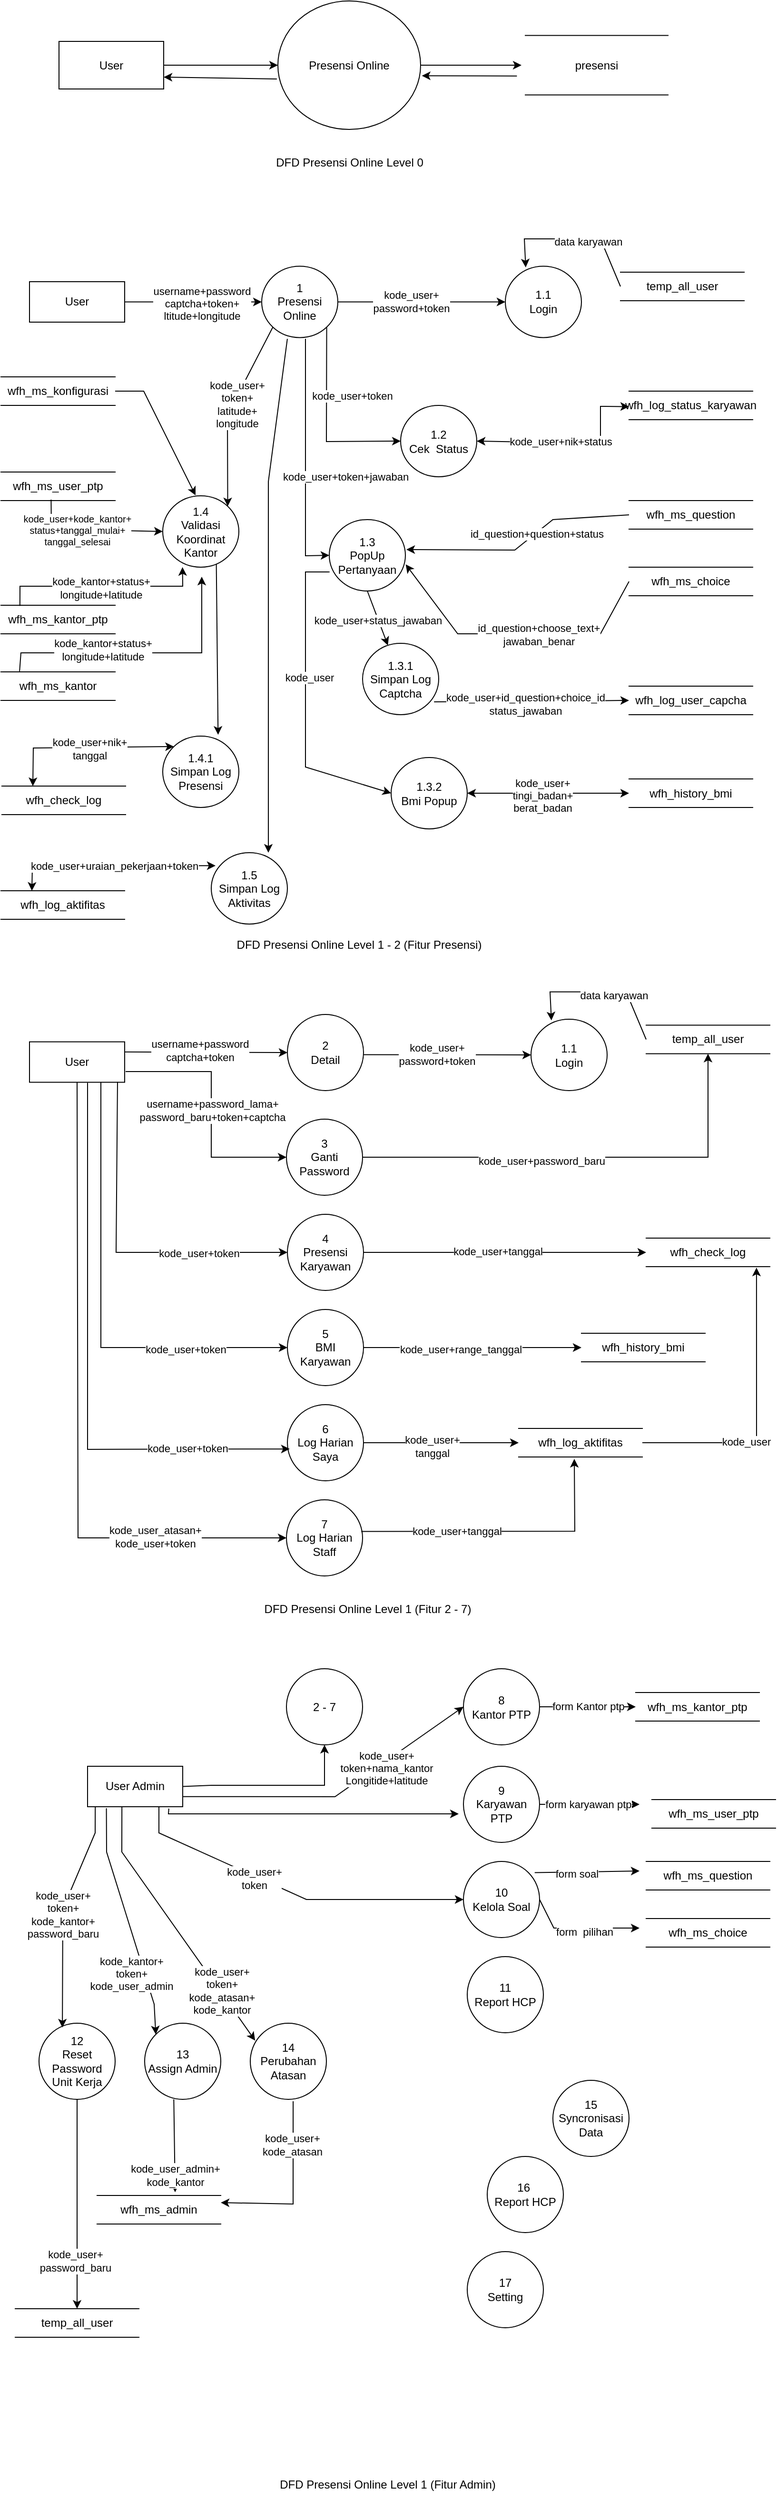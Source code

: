 <mxfile version="22.1.7" type="github">
  <diagram name="Page-1" id="cB6-q6-sBfIPuh-v84tD">
    <mxGraphModel dx="1042" dy="492" grid="1" gridSize="10" guides="1" tooltips="1" connect="1" arrows="1" fold="1" page="1" pageScale="1" pageWidth="850" pageHeight="1100" math="0" shadow="0">
      <root>
        <mxCell id="0" />
        <mxCell id="1" parent="0" />
        <mxCell id="i9Y9PTabGPXXXa_qy1XM-1" value="User" style="html=1;dashed=0;whiteSpace=wrap;" vertex="1" parent="1">
          <mxGeometry x="80" y="87.5" width="110" height="50" as="geometry" />
        </mxCell>
        <mxCell id="i9Y9PTabGPXXXa_qy1XM-2" value="Presensi Online" style="shape=ellipse;html=1;dashed=0;whiteSpace=wrap;perimeter=ellipsePerimeter;" vertex="1" parent="1">
          <mxGeometry x="310" y="45" width="150" height="135" as="geometry" />
        </mxCell>
        <mxCell id="i9Y9PTabGPXXXa_qy1XM-4" value="" style="endArrow=classic;html=1;rounded=0;exitX=1;exitY=0.5;exitDx=0;exitDy=0;" edge="1" parent="1" source="i9Y9PTabGPXXXa_qy1XM-1" target="i9Y9PTabGPXXXa_qy1XM-2">
          <mxGeometry width="50" height="50" relative="1" as="geometry">
            <mxPoint x="360" y="410" as="sourcePoint" />
            <mxPoint x="410" y="360" as="targetPoint" />
          </mxGeometry>
        </mxCell>
        <mxCell id="i9Y9PTabGPXXXa_qy1XM-5" value="" style="endArrow=classic;html=1;rounded=0;exitX=1;exitY=0.5;exitDx=0;exitDy=0;" edge="1" parent="1" source="i9Y9PTabGPXXXa_qy1XM-2">
          <mxGeometry width="50" height="50" relative="1" as="geometry">
            <mxPoint x="360" y="410" as="sourcePoint" />
            <mxPoint x="566.0" y="112.5" as="targetPoint" />
          </mxGeometry>
        </mxCell>
        <mxCell id="i9Y9PTabGPXXXa_qy1XM-6" value="" style="endArrow=classic;html=1;rounded=0;exitX=-0.007;exitY=0.607;exitDx=0;exitDy=0;exitPerimeter=0;entryX=1;entryY=0.75;entryDx=0;entryDy=0;" edge="1" parent="1" source="i9Y9PTabGPXXXa_qy1XM-2" target="i9Y9PTabGPXXXa_qy1XM-1">
          <mxGeometry width="50" height="50" relative="1" as="geometry">
            <mxPoint x="360" y="410" as="sourcePoint" />
            <mxPoint x="410" y="360" as="targetPoint" />
          </mxGeometry>
        </mxCell>
        <mxCell id="i9Y9PTabGPXXXa_qy1XM-7" value="" style="endArrow=classic;html=1;rounded=0;entryX=1.009;entryY=0.582;entryDx=0;entryDy=0;entryPerimeter=0;exitX=0.07;exitY=0.642;exitDx=0;exitDy=0;exitPerimeter=0;" edge="1" parent="1" target="i9Y9PTabGPXXXa_qy1XM-2">
          <mxGeometry width="50" height="50" relative="1" as="geometry">
            <mxPoint x="561.2" y="123.86" as="sourcePoint" />
            <mxPoint x="410" y="360" as="targetPoint" />
          </mxGeometry>
        </mxCell>
        <mxCell id="i9Y9PTabGPXXXa_qy1XM-9" value="DFD Presensi Online Level 0" style="text;html=1;align=center;verticalAlign=middle;resizable=0;points=[];autosize=1;strokeColor=none;fillColor=none;" vertex="1" parent="1">
          <mxGeometry x="300" y="200" width="170" height="30" as="geometry" />
        </mxCell>
        <mxCell id="i9Y9PTabGPXXXa_qy1XM-10" value="presensi" style="html=1;dashed=0;whiteSpace=wrap;shape=partialRectangle;right=0;left=0;" vertex="1" parent="1">
          <mxGeometry x="570" y="81.25" width="150" height="62.5" as="geometry" />
        </mxCell>
        <mxCell id="i9Y9PTabGPXXXa_qy1XM-11" value="&lt;div&gt;1&lt;/div&gt;&lt;div&gt;Presensi Online&lt;br&gt;&lt;/div&gt;" style="shape=ellipse;html=1;dashed=0;whiteSpace=wrap;perimeter=ellipsePerimeter;" vertex="1" parent="1">
          <mxGeometry x="293" y="323.75" width="80" height="75" as="geometry" />
        </mxCell>
        <mxCell id="i9Y9PTabGPXXXa_qy1XM-12" value="User" style="html=1;dashed=0;whiteSpace=wrap;" vertex="1" parent="1">
          <mxGeometry x="49" y="340" width="100" height="42.5" as="geometry" />
        </mxCell>
        <mxCell id="i9Y9PTabGPXXXa_qy1XM-13" value="wfh_check_log" style="html=1;dashed=0;whiteSpace=wrap;shape=partialRectangle;right=0;left=0;" vertex="1" parent="1">
          <mxGeometry x="20" y="870" width="130" height="30" as="geometry" />
        </mxCell>
        <mxCell id="i9Y9PTabGPXXXa_qy1XM-14" value="" style="endArrow=classic;html=1;rounded=0;exitX=1;exitY=0.5;exitDx=0;exitDy=0;entryX=0;entryY=0.5;entryDx=0;entryDy=0;" edge="1" parent="1" source="i9Y9PTabGPXXXa_qy1XM-12" target="i9Y9PTabGPXXXa_qy1XM-11">
          <mxGeometry width="50" height="50" relative="1" as="geometry">
            <mxPoint x="399" y="370" as="sourcePoint" />
            <mxPoint x="449" y="320" as="targetPoint" />
          </mxGeometry>
        </mxCell>
        <mxCell id="i9Y9PTabGPXXXa_qy1XM-35" value="&lt;div&gt;username+password&lt;/div&gt;&lt;div&gt;captcha+token+&lt;/div&gt;&lt;div&gt;ltitude+longitude&lt;br&gt;&lt;/div&gt;" style="edgeLabel;html=1;align=center;verticalAlign=middle;resizable=0;points=[];" vertex="1" connectable="0" parent="i9Y9PTabGPXXXa_qy1XM-14">
          <mxGeometry x="-0.353" y="-1" relative="1" as="geometry">
            <mxPoint x="34" as="offset" />
          </mxGeometry>
        </mxCell>
        <mxCell id="i9Y9PTabGPXXXa_qy1XM-15" value="temp_all_user" style="html=1;dashed=0;whiteSpace=wrap;shape=partialRectangle;right=0;left=0;" vertex="1" parent="1">
          <mxGeometry x="670" y="330" width="130" height="30" as="geometry" />
        </mxCell>
        <mxCell id="i9Y9PTabGPXXXa_qy1XM-16" value="wfh_ms_question" style="html=1;dashed=0;whiteSpace=wrap;shape=partialRectangle;right=0;left=0;" vertex="1" parent="1">
          <mxGeometry x="679" y="570" width="130" height="30" as="geometry" />
        </mxCell>
        <mxCell id="i9Y9PTabGPXXXa_qy1XM-17" value="wfh_log_user_capcha" style="html=1;dashed=0;whiteSpace=wrap;shape=partialRectangle;right=0;left=0;" vertex="1" parent="1">
          <mxGeometry x="679" y="765" width="130" height="30" as="geometry" />
        </mxCell>
        <mxCell id="i9Y9PTabGPXXXa_qy1XM-18" value="" style="endArrow=classic;html=1;rounded=0;exitX=0;exitY=0.5;exitDx=0;exitDy=0;entryX=0.268;entryY=0.016;entryDx=0;entryDy=0;entryPerimeter=0;" edge="1" parent="1" source="i9Y9PTabGPXXXa_qy1XM-15" target="i9Y9PTabGPXXXa_qy1XM-48">
          <mxGeometry width="50" height="50" relative="1" as="geometry">
            <mxPoint x="469" y="370" as="sourcePoint" />
            <mxPoint x="519" y="320" as="targetPoint" />
            <Array as="points">
              <mxPoint x="649" y="295" />
              <mxPoint x="619" y="295" />
              <mxPoint x="569" y="295" />
            </Array>
          </mxGeometry>
        </mxCell>
        <mxCell id="i9Y9PTabGPXXXa_qy1XM-36" value="data karyawan" style="edgeLabel;html=1;align=center;verticalAlign=middle;resizable=0;points=[];" vertex="1" connectable="0" parent="i9Y9PTabGPXXXa_qy1XM-18">
          <mxGeometry x="-0.183" y="3" relative="1" as="geometry">
            <mxPoint as="offset" />
          </mxGeometry>
        </mxCell>
        <mxCell id="i9Y9PTabGPXXXa_qy1XM-22" value="wfh_log_status_karyawan" style="html=1;dashed=0;whiteSpace=wrap;shape=partialRectangle;right=0;left=0;" vertex="1" parent="1">
          <mxGeometry x="679" y="455" width="130" height="30" as="geometry" />
        </mxCell>
        <mxCell id="i9Y9PTabGPXXXa_qy1XM-26" value="" style="endArrow=classic;startArrow=classic;html=1;rounded=0;exitX=0;exitY=0.375;exitDx=0;exitDy=0;exitPerimeter=0;entryX=1;entryY=0.5;entryDx=0;entryDy=0;" edge="1" parent="1" target="i9Y9PTabGPXXXa_qy1XM-53">
          <mxGeometry width="50" height="50" relative="1" as="geometry">
            <mxPoint x="679" y="471.25" as="sourcePoint" />
            <mxPoint x="529" y="471.25" as="targetPoint" />
            <Array as="points">
              <mxPoint x="649" y="471" />
              <mxPoint x="649" y="510" />
            </Array>
          </mxGeometry>
        </mxCell>
        <mxCell id="i9Y9PTabGPXXXa_qy1XM-38" value="kode_user+nik+status" style="edgeLabel;html=1;align=center;verticalAlign=middle;resizable=0;points=[];" vertex="1" connectable="0" parent="i9Y9PTabGPXXXa_qy1XM-26">
          <mxGeometry x="0.113" y="-1" relative="1" as="geometry">
            <mxPoint as="offset" />
          </mxGeometry>
        </mxCell>
        <mxCell id="i9Y9PTabGPXXXa_qy1XM-29" value="" style="endArrow=classic;html=1;rounded=0;exitX=0;exitY=0.5;exitDx=0;exitDy=0;entryX=1.013;entryY=0.42;entryDx=0;entryDy=0;entryPerimeter=0;" edge="1" parent="1" source="i9Y9PTabGPXXXa_qy1XM-16" target="i9Y9PTabGPXXXa_qy1XM-56">
          <mxGeometry width="50" height="50" relative="1" as="geometry">
            <mxPoint x="299" y="830" as="sourcePoint" />
            <mxPoint x="499" y="770" as="targetPoint" />
            <Array as="points">
              <mxPoint x="599" y="590" />
              <mxPoint x="559" y="622" />
            </Array>
          </mxGeometry>
        </mxCell>
        <mxCell id="i9Y9PTabGPXXXa_qy1XM-39" value="id_question+question+status" style="edgeLabel;html=1;align=center;verticalAlign=middle;resizable=0;points=[];" vertex="1" connectable="0" parent="i9Y9PTabGPXXXa_qy1XM-29">
          <mxGeometry x="-0.162" y="1" relative="1" as="geometry">
            <mxPoint as="offset" />
          </mxGeometry>
        </mxCell>
        <mxCell id="i9Y9PTabGPXXXa_qy1XM-30" value="wfh_ms_choice" style="html=1;dashed=0;whiteSpace=wrap;shape=partialRectangle;right=0;left=0;" vertex="1" parent="1">
          <mxGeometry x="679" y="640" width="130" height="30" as="geometry" />
        </mxCell>
        <mxCell id="i9Y9PTabGPXXXa_qy1XM-34" value="wfh_history_bmi" style="html=1;dashed=0;whiteSpace=wrap;shape=partialRectangle;right=0;left=0;" vertex="1" parent="1">
          <mxGeometry x="679" y="862.5" width="130" height="30" as="geometry" />
        </mxCell>
        <mxCell id="i9Y9PTabGPXXXa_qy1XM-40" value="wfh_log_aktifitas" style="html=1;dashed=0;whiteSpace=wrap;shape=partialRectangle;right=0;left=0;" vertex="1" parent="1">
          <mxGeometry x="19" y="980" width="130" height="30" as="geometry" />
        </mxCell>
        <mxCell id="i9Y9PTabGPXXXa_qy1XM-41" value="" style="endArrow=classic;html=1;rounded=0;exitX=0;exitY=0.5;exitDx=0;exitDy=0;entryX=1.004;entryY=0.628;entryDx=0;entryDy=0;entryPerimeter=0;" edge="1" parent="1" source="i9Y9PTabGPXXXa_qy1XM-30" target="i9Y9PTabGPXXXa_qy1XM-56">
          <mxGeometry width="50" height="50" relative="1" as="geometry">
            <mxPoint x="689" y="805" as="sourcePoint" />
            <mxPoint x="449" y="710" as="targetPoint" />
            <Array as="points">
              <mxPoint x="649" y="710" />
              <mxPoint x="569" y="710" />
              <mxPoint x="499" y="710" />
            </Array>
          </mxGeometry>
        </mxCell>
        <mxCell id="i9Y9PTabGPXXXa_qy1XM-42" value="&lt;div&gt;id_question+choose_text+&lt;/div&gt;&lt;div&gt;jawaban_benar&lt;br&gt;&lt;/div&gt;" style="edgeLabel;html=1;align=center;verticalAlign=middle;resizable=0;points=[];" vertex="1" connectable="0" parent="i9Y9PTabGPXXXa_qy1XM-41">
          <mxGeometry x="-0.162" y="1" relative="1" as="geometry">
            <mxPoint as="offset" />
          </mxGeometry>
        </mxCell>
        <mxCell id="i9Y9PTabGPXXXa_qy1XM-48" value="&lt;div&gt;1.1&lt;/div&gt;Login" style="shape=ellipse;html=1;dashed=0;whiteSpace=wrap;perimeter=ellipsePerimeter;" vertex="1" parent="1">
          <mxGeometry x="549" y="323.75" width="80" height="75" as="geometry" />
        </mxCell>
        <mxCell id="i9Y9PTabGPXXXa_qy1XM-49" value="" style="endArrow=classic;html=1;rounded=0;entryX=0;entryY=0.5;entryDx=0;entryDy=0;exitX=1;exitY=0.5;exitDx=0;exitDy=0;" edge="1" parent="1" source="i9Y9PTabGPXXXa_qy1XM-11" target="i9Y9PTabGPXXXa_qy1XM-48">
          <mxGeometry width="50" height="50" relative="1" as="geometry">
            <mxPoint x="319" y="370" as="sourcePoint" />
            <mxPoint x="369" y="320" as="targetPoint" />
            <Array as="points" />
          </mxGeometry>
        </mxCell>
        <mxCell id="i9Y9PTabGPXXXa_qy1XM-58" value="&lt;div&gt;kode_user+&lt;/div&gt;&lt;div&gt;password+token&lt;/div&gt;" style="edgeLabel;html=1;align=center;verticalAlign=middle;resizable=0;points=[];" vertex="1" connectable="0" parent="i9Y9PTabGPXXXa_qy1XM-49">
          <mxGeometry x="-0.566" y="1" relative="1" as="geometry">
            <mxPoint x="39" as="offset" />
          </mxGeometry>
        </mxCell>
        <mxCell id="i9Y9PTabGPXXXa_qy1XM-50" value="&lt;div&gt;1.4&lt;/div&gt;Validasi Koordinat Kantor" style="shape=ellipse;html=1;dashed=0;whiteSpace=wrap;perimeter=ellipsePerimeter;" vertex="1" parent="1">
          <mxGeometry x="189" y="565" width="80" height="75" as="geometry" />
        </mxCell>
        <mxCell id="i9Y9PTabGPXXXa_qy1XM-53" value="&lt;div&gt;1.2&lt;/div&gt;Cek&amp;nbsp; Status" style="shape=ellipse;html=1;dashed=0;whiteSpace=wrap;perimeter=ellipsePerimeter;" vertex="1" parent="1">
          <mxGeometry x="439" y="470" width="80" height="75" as="geometry" />
        </mxCell>
        <mxCell id="i9Y9PTabGPXXXa_qy1XM-56" value="&lt;div&gt;1.3&lt;/div&gt;PopUp Pertanyaan" style="shape=ellipse;html=1;dashed=0;whiteSpace=wrap;perimeter=ellipsePerimeter;" vertex="1" parent="1">
          <mxGeometry x="364" y="590" width="80" height="75" as="geometry" />
        </mxCell>
        <mxCell id="i9Y9PTabGPXXXa_qy1XM-61" value="" style="endArrow=classic;html=1;rounded=0;exitX=1;exitY=1;exitDx=0;exitDy=0;entryX=0;entryY=0.5;entryDx=0;entryDy=0;" edge="1" parent="1" source="i9Y9PTabGPXXXa_qy1XM-11" target="i9Y9PTabGPXXXa_qy1XM-53">
          <mxGeometry width="50" height="50" relative="1" as="geometry">
            <mxPoint x="449" y="570" as="sourcePoint" />
            <mxPoint x="499" y="520" as="targetPoint" />
            <Array as="points">
              <mxPoint x="361" y="508" />
            </Array>
          </mxGeometry>
        </mxCell>
        <mxCell id="i9Y9PTabGPXXXa_qy1XM-62" value="kode_user+token" style="edgeLabel;html=1;align=center;verticalAlign=middle;resizable=0;points=[];" vertex="1" connectable="0" parent="i9Y9PTabGPXXXa_qy1XM-61">
          <mxGeometry x="-0.28" y="3" relative="1" as="geometry">
            <mxPoint x="24" as="offset" />
          </mxGeometry>
        </mxCell>
        <mxCell id="i9Y9PTabGPXXXa_qy1XM-63" value="" style="endArrow=classic;html=1;rounded=0;entryX=0;entryY=0.5;entryDx=0;entryDy=0;" edge="1" parent="1" target="i9Y9PTabGPXXXa_qy1XM-56">
          <mxGeometry width="50" height="50" relative="1" as="geometry">
            <mxPoint x="339" y="400" as="sourcePoint" />
            <mxPoint x="499" y="520" as="targetPoint" />
            <Array as="points">
              <mxPoint x="339" y="628" />
            </Array>
          </mxGeometry>
        </mxCell>
        <mxCell id="i9Y9PTabGPXXXa_qy1XM-66" value="kode_user+token+jawaban" style="edgeLabel;html=1;align=center;verticalAlign=middle;resizable=0;points=[];" vertex="1" connectable="0" parent="i9Y9PTabGPXXXa_qy1XM-63">
          <mxGeometry x="0.146" y="2" relative="1" as="geometry">
            <mxPoint x="40" as="offset" />
          </mxGeometry>
        </mxCell>
        <mxCell id="i9Y9PTabGPXXXa_qy1XM-65" value="&lt;div&gt;1.3.1&lt;/div&gt;Simpan Log Captcha" style="shape=ellipse;html=1;dashed=0;whiteSpace=wrap;perimeter=ellipsePerimeter;" vertex="1" parent="1">
          <mxGeometry x="399" y="720" width="80" height="75" as="geometry" />
        </mxCell>
        <mxCell id="i9Y9PTabGPXXXa_qy1XM-67" value="" style="endArrow=classic;html=1;rounded=0;exitX=0.5;exitY=1;exitDx=0;exitDy=0;" edge="1" parent="1" source="i9Y9PTabGPXXXa_qy1XM-56" target="i9Y9PTabGPXXXa_qy1XM-65">
          <mxGeometry width="50" height="50" relative="1" as="geometry">
            <mxPoint x="449" y="620" as="sourcePoint" />
            <mxPoint x="499" y="570" as="targetPoint" />
          </mxGeometry>
        </mxCell>
        <mxCell id="i9Y9PTabGPXXXa_qy1XM-68" value="kode_user+status_jawaban" style="edgeLabel;html=1;align=center;verticalAlign=middle;resizable=0;points=[];" vertex="1" connectable="0" parent="i9Y9PTabGPXXXa_qy1XM-67">
          <mxGeometry x="0.042" y="-1" relative="1" as="geometry">
            <mxPoint as="offset" />
          </mxGeometry>
        </mxCell>
        <mxCell id="i9Y9PTabGPXXXa_qy1XM-69" value="" style="endArrow=classic;html=1;rounded=0;entryX=0;entryY=0.5;entryDx=0;entryDy=0;exitX=0.939;exitY=0.82;exitDx=0;exitDy=0;exitPerimeter=0;" edge="1" parent="1" source="i9Y9PTabGPXXXa_qy1XM-65" target="i9Y9PTabGPXXXa_qy1XM-17">
          <mxGeometry width="50" height="50" relative="1" as="geometry">
            <mxPoint x="449" y="760" as="sourcePoint" />
            <mxPoint x="499" y="730" as="targetPoint" />
          </mxGeometry>
        </mxCell>
        <mxCell id="i9Y9PTabGPXXXa_qy1XM-70" value="&lt;div&gt;kode_user+id_question+choice_id&lt;/div&gt;&lt;div&gt;status_jawaban&lt;br&gt;&lt;/div&gt;" style="edgeLabel;html=1;align=center;verticalAlign=middle;resizable=0;points=[];" vertex="1" connectable="0" parent="i9Y9PTabGPXXXa_qy1XM-69">
          <mxGeometry x="-0.065" y="-3" relative="1" as="geometry">
            <mxPoint as="offset" />
          </mxGeometry>
        </mxCell>
        <mxCell id="i9Y9PTabGPXXXa_qy1XM-73" value="&lt;div&gt;1.3.2&lt;/div&gt;Bmi Popup" style="shape=ellipse;html=1;dashed=0;whiteSpace=wrap;perimeter=ellipsePerimeter;" vertex="1" parent="1">
          <mxGeometry x="429" y="840" width="80" height="75" as="geometry" />
        </mxCell>
        <mxCell id="i9Y9PTabGPXXXa_qy1XM-74" value="" style="endArrow=classic;html=1;rounded=0;exitX=0.004;exitY=0.733;exitDx=0;exitDy=0;exitPerimeter=0;entryX=0;entryY=0.5;entryDx=0;entryDy=0;" edge="1" parent="1" source="i9Y9PTabGPXXXa_qy1XM-56" target="i9Y9PTabGPXXXa_qy1XM-73">
          <mxGeometry width="50" height="50" relative="1" as="geometry">
            <mxPoint x="449" y="820" as="sourcePoint" />
            <mxPoint x="499" y="770" as="targetPoint" />
            <Array as="points">
              <mxPoint x="339" y="645" />
              <mxPoint x="339" y="850" />
            </Array>
          </mxGeometry>
        </mxCell>
        <mxCell id="i9Y9PTabGPXXXa_qy1XM-77" value="kode_user" style="edgeLabel;html=1;align=center;verticalAlign=middle;resizable=0;points=[];" vertex="1" connectable="0" parent="i9Y9PTabGPXXXa_qy1XM-74">
          <mxGeometry x="-0.158" y="4" relative="1" as="geometry">
            <mxPoint as="offset" />
          </mxGeometry>
        </mxCell>
        <mxCell id="i9Y9PTabGPXXXa_qy1XM-75" value="" style="endArrow=classic;startArrow=classic;html=1;rounded=0;exitX=1;exitY=0.5;exitDx=0;exitDy=0;entryX=0;entryY=0.5;entryDx=0;entryDy=0;" edge="1" parent="1" source="i9Y9PTabGPXXXa_qy1XM-73" target="i9Y9PTabGPXXXa_qy1XM-34">
          <mxGeometry width="50" height="50" relative="1" as="geometry">
            <mxPoint x="449" y="860" as="sourcePoint" />
            <mxPoint x="499" y="810" as="targetPoint" />
          </mxGeometry>
        </mxCell>
        <mxCell id="i9Y9PTabGPXXXa_qy1XM-76" value="&lt;div&gt;kode_user+&lt;/div&gt;&lt;div&gt;tingi_badan+&lt;/div&gt;&lt;div&gt;berat_badan&lt;br&gt;&lt;/div&gt;" style="edgeLabel;html=1;align=center;verticalAlign=middle;resizable=0;points=[];" vertex="1" connectable="0" parent="i9Y9PTabGPXXXa_qy1XM-75">
          <mxGeometry x="-0.073" y="-2" relative="1" as="geometry">
            <mxPoint as="offset" />
          </mxGeometry>
        </mxCell>
        <mxCell id="i9Y9PTabGPXXXa_qy1XM-78" value="wfh_ms_konfigurasi" style="html=1;dashed=0;whiteSpace=wrap;shape=partialRectangle;right=0;left=0;" vertex="1" parent="1">
          <mxGeometry x="19" y="440" width="120" height="30" as="geometry" />
        </mxCell>
        <mxCell id="i9Y9PTabGPXXXa_qy1XM-79" value="wfh_ms_kantor_ptp" style="html=1;dashed=0;whiteSpace=wrap;shape=partialRectangle;right=0;left=0;" vertex="1" parent="1">
          <mxGeometry x="19" y="680" width="120" height="30" as="geometry" />
        </mxCell>
        <mxCell id="i9Y9PTabGPXXXa_qy1XM-80" value="wfh_ms_user_ptp" style="html=1;dashed=0;whiteSpace=wrap;shape=partialRectangle;right=0;left=0;" vertex="1" parent="1">
          <mxGeometry x="19" y="540" width="120" height="30" as="geometry" />
        </mxCell>
        <mxCell id="i9Y9PTabGPXXXa_qy1XM-81" value="wfh_ms_kantor" style="html=1;dashed=0;whiteSpace=wrap;shape=partialRectangle;right=0;left=0;" vertex="1" parent="1">
          <mxGeometry x="19" y="750" width="120" height="30" as="geometry" />
        </mxCell>
        <mxCell id="i9Y9PTabGPXXXa_qy1XM-82" value="" style="endArrow=classic;html=1;rounded=0;entryX=1;entryY=0;entryDx=0;entryDy=0;exitX=0;exitY=1;exitDx=0;exitDy=0;" edge="1" parent="1" source="i9Y9PTabGPXXXa_qy1XM-11" target="i9Y9PTabGPXXXa_qy1XM-50">
          <mxGeometry width="50" height="50" relative="1" as="geometry">
            <mxPoint x="319" y="400" as="sourcePoint" />
            <mxPoint x="509" y="610" as="targetPoint" />
            <Array as="points">
              <mxPoint x="257" y="480" />
            </Array>
          </mxGeometry>
        </mxCell>
        <mxCell id="i9Y9PTabGPXXXa_qy1XM-83" value="&lt;div&gt;kode_user+&lt;/div&gt;&lt;div&gt;token+&lt;/div&gt;&lt;div&gt;latitude+&lt;/div&gt;&lt;div&gt;longitude&lt;br&gt;&lt;/div&gt;" style="edgeLabel;html=1;align=center;verticalAlign=middle;resizable=0;points=[];" vertex="1" connectable="0" parent="i9Y9PTabGPXXXa_qy1XM-82">
          <mxGeometry x="-0.103" y="3" relative="1" as="geometry">
            <mxPoint as="offset" />
          </mxGeometry>
        </mxCell>
        <mxCell id="i9Y9PTabGPXXXa_qy1XM-84" value="" style="endArrow=classic;html=1;rounded=0;exitX=1;exitY=0.5;exitDx=0;exitDy=0;entryX=0.431;entryY=-0.007;entryDx=0;entryDy=0;entryPerimeter=0;" edge="1" parent="1" source="i9Y9PTabGPXXXa_qy1XM-78" target="i9Y9PTabGPXXXa_qy1XM-50">
          <mxGeometry width="50" height="50" relative="1" as="geometry">
            <mxPoint x="459" y="660" as="sourcePoint" />
            <mxPoint x="509" y="610" as="targetPoint" />
            <Array as="points">
              <mxPoint x="169" y="455" />
            </Array>
          </mxGeometry>
        </mxCell>
        <mxCell id="i9Y9PTabGPXXXa_qy1XM-86" value="" style="endArrow=classic;html=1;rounded=0;exitX=0.439;exitY=0.967;exitDx=0;exitDy=0;exitPerimeter=0;entryX=0;entryY=0.5;entryDx=0;entryDy=0;" edge="1" parent="1" source="i9Y9PTabGPXXXa_qy1XM-80" target="i9Y9PTabGPXXXa_qy1XM-50">
          <mxGeometry width="50" height="50" relative="1" as="geometry">
            <mxPoint x="459" y="660" as="sourcePoint" />
            <mxPoint x="509" y="610" as="targetPoint" />
            <Array as="points">
              <mxPoint x="72" y="600" />
            </Array>
          </mxGeometry>
        </mxCell>
        <mxCell id="i9Y9PTabGPXXXa_qy1XM-87" value="&lt;div style=&quot;font-size: 10px;&quot;&gt;&lt;font style=&quot;font-size: 10px;&quot;&gt;kode_user+kode_kantor+&lt;/font&gt;&lt;/div&gt;&lt;div style=&quot;font-size: 10px;&quot;&gt;&lt;font style=&quot;font-size: 10px;&quot;&gt;status+tanggal_mulai+&lt;/font&gt;&lt;/div&gt;&lt;div style=&quot;font-size: 10px;&quot;&gt;&lt;font style=&quot;font-size: 10px;&quot;&gt;tanggal_selesai&lt;font style=&quot;font-size: 10px;&quot;&gt;&lt;br&gt;&lt;/font&gt;&lt;/font&gt;&lt;/div&gt;" style="edgeLabel;html=1;align=center;verticalAlign=middle;resizable=0;points=[];" vertex="1" connectable="0" parent="i9Y9PTabGPXXXa_qy1XM-86">
          <mxGeometry x="-0.365" relative="1" as="geometry">
            <mxPoint x="11" as="offset" />
          </mxGeometry>
        </mxCell>
        <mxCell id="i9Y9PTabGPXXXa_qy1XM-89" value="" style="endArrow=classic;html=1;rounded=0;exitX=0.166;exitY=0.027;exitDx=0;exitDy=0;entryX=0.26;entryY=0.999;entryDx=0;entryDy=0;entryPerimeter=0;exitPerimeter=0;" edge="1" parent="1" source="i9Y9PTabGPXXXa_qy1XM-79" target="i9Y9PTabGPXXXa_qy1XM-50">
          <mxGeometry width="50" height="50" relative="1" as="geometry">
            <mxPoint x="459" y="660" as="sourcePoint" />
            <mxPoint x="509" y="610" as="targetPoint" />
            <Array as="points">
              <mxPoint x="39" y="660" />
              <mxPoint x="210" y="660" />
            </Array>
          </mxGeometry>
        </mxCell>
        <mxCell id="i9Y9PTabGPXXXa_qy1XM-90" value="&lt;div&gt;kode_kantor+status+&lt;/div&gt;&lt;div&gt;longitude+latitude&lt;br&gt;&lt;/div&gt;" style="edgeLabel;html=1;align=center;verticalAlign=middle;resizable=0;points=[];" vertex="1" connectable="0" parent="i9Y9PTabGPXXXa_qy1XM-89">
          <mxGeometry x="-0.573" y="-2" relative="1" as="geometry">
            <mxPoint x="61" as="offset" />
          </mxGeometry>
        </mxCell>
        <mxCell id="i9Y9PTabGPXXXa_qy1XM-91" value="" style="endArrow=classic;html=1;rounded=0;exitX=0.163;exitY=-0.021;exitDx=0;exitDy=0;exitPerimeter=0;" edge="1" parent="1" source="i9Y9PTabGPXXXa_qy1XM-81">
          <mxGeometry width="50" height="50" relative="1" as="geometry">
            <mxPoint x="510" y="720" as="sourcePoint" />
            <mxPoint x="230" y="650" as="targetPoint" />
            <Array as="points">
              <mxPoint x="40" y="730" />
              <mxPoint x="230" y="730" />
            </Array>
          </mxGeometry>
        </mxCell>
        <mxCell id="i9Y9PTabGPXXXa_qy1XM-92" value="&lt;div&gt;kode_kantor+status+&lt;/div&gt;&lt;div&gt;longitude+latitude&lt;br&gt;&lt;/div&gt;" style="edgeLabel;html=1;align=center;verticalAlign=middle;resizable=0;points=[];" vertex="1" connectable="0" parent="i9Y9PTabGPXXXa_qy1XM-91">
          <mxGeometry x="-0.276" y="3" relative="1" as="geometry">
            <mxPoint as="offset" />
          </mxGeometry>
        </mxCell>
        <mxCell id="i9Y9PTabGPXXXa_qy1XM-93" value="&lt;div&gt;1.4.1&lt;/div&gt;Simpan Log Presensi" style="shape=ellipse;html=1;dashed=0;whiteSpace=wrap;perimeter=ellipsePerimeter;" vertex="1" parent="1">
          <mxGeometry x="189" y="817.5" width="80" height="75" as="geometry" />
        </mxCell>
        <mxCell id="i9Y9PTabGPXXXa_qy1XM-94" value="" style="endArrow=classic;html=1;rounded=0;exitX=0.704;exitY=0.96;exitDx=0;exitDy=0;exitPerimeter=0;entryX=0.727;entryY=-0.019;entryDx=0;entryDy=0;entryPerimeter=0;" edge="1" parent="1" source="i9Y9PTabGPXXXa_qy1XM-50" target="i9Y9PTabGPXXXa_qy1XM-93">
          <mxGeometry width="50" height="50" relative="1" as="geometry">
            <mxPoint x="510" y="720" as="sourcePoint" />
            <mxPoint x="560" y="670" as="targetPoint" />
          </mxGeometry>
        </mxCell>
        <mxCell id="i9Y9PTabGPXXXa_qy1XM-96" value="" style="endArrow=classic;startArrow=classic;html=1;rounded=0;exitX=0.25;exitY=0;exitDx=0;exitDy=0;entryX=0;entryY=0;entryDx=0;entryDy=0;" edge="1" parent="1" source="i9Y9PTabGPXXXa_qy1XM-13" target="i9Y9PTabGPXXXa_qy1XM-93">
          <mxGeometry width="50" height="50" relative="1" as="geometry">
            <mxPoint x="510" y="720" as="sourcePoint" />
            <mxPoint x="560" y="670" as="targetPoint" />
            <Array as="points">
              <mxPoint x="53" y="830" />
            </Array>
          </mxGeometry>
        </mxCell>
        <mxCell id="i9Y9PTabGPXXXa_qy1XM-97" value="&lt;div&gt;kode_user+nik+&lt;/div&gt;&lt;div&gt;tanggal&lt;br&gt;&lt;/div&gt;" style="edgeLabel;html=1;align=center;verticalAlign=middle;resizable=0;points=[];" vertex="1" connectable="0" parent="i9Y9PTabGPXXXa_qy1XM-96">
          <mxGeometry x="-0.225" y="-1" relative="1" as="geometry">
            <mxPoint x="26" as="offset" />
          </mxGeometry>
        </mxCell>
        <mxCell id="i9Y9PTabGPXXXa_qy1XM-98" value="&lt;div&gt;1.5&lt;/div&gt;Simpan Log Aktivitas" style="shape=ellipse;html=1;dashed=0;whiteSpace=wrap;perimeter=ellipsePerimeter;" vertex="1" parent="1">
          <mxGeometry x="240" y="940" width="80" height="75" as="geometry" />
        </mxCell>
        <mxCell id="i9Y9PTabGPXXXa_qy1XM-99" value="" style="endArrow=classic;html=1;rounded=0;entryX=0.75;entryY=0;entryDx=0;entryDy=0;entryPerimeter=0;exitX=0.337;exitY=1.017;exitDx=0;exitDy=0;exitPerimeter=0;" edge="1" parent="1" source="i9Y9PTabGPXXXa_qy1XM-11" target="i9Y9PTabGPXXXa_qy1XM-98">
          <mxGeometry width="50" height="50" relative="1" as="geometry">
            <mxPoint x="300" y="580" as="sourcePoint" />
            <mxPoint x="160" y="710" as="targetPoint" />
            <Array as="points">
              <mxPoint x="300" y="550" />
            </Array>
          </mxGeometry>
        </mxCell>
        <mxCell id="i9Y9PTabGPXXXa_qy1XM-100" value="" style="endArrow=classic;startArrow=classic;html=1;rounded=0;exitX=0.25;exitY=0;exitDx=0;exitDy=0;entryX=0.056;entryY=0.182;entryDx=0;entryDy=0;entryPerimeter=0;" edge="1" parent="1" source="i9Y9PTabGPXXXa_qy1XM-40" target="i9Y9PTabGPXXXa_qy1XM-98">
          <mxGeometry width="50" height="50" relative="1" as="geometry">
            <mxPoint x="110" y="790" as="sourcePoint" />
            <mxPoint x="160" y="740" as="targetPoint" />
            <Array as="points">
              <mxPoint x="52" y="954" />
            </Array>
          </mxGeometry>
        </mxCell>
        <mxCell id="i9Y9PTabGPXXXa_qy1XM-101" value="kode_user+uraian_pekerjaan+token" style="edgeLabel;html=1;align=center;verticalAlign=middle;resizable=0;points=[];" vertex="1" connectable="0" parent="i9Y9PTabGPXXXa_qy1XM-100">
          <mxGeometry x="-0.089" relative="1" as="geometry">
            <mxPoint x="12" as="offset" />
          </mxGeometry>
        </mxCell>
        <mxCell id="i9Y9PTabGPXXXa_qy1XM-102" value="DFD Presensi Online Level 1 - 2 (Fitur Presensi)" style="text;html=1;align=center;verticalAlign=middle;resizable=0;points=[];autosize=1;strokeColor=none;fillColor=none;" vertex="1" parent="1">
          <mxGeometry x="260" y="1022" width="270" height="30" as="geometry" />
        </mxCell>
        <mxCell id="i9Y9PTabGPXXXa_qy1XM-103" value="&lt;div&gt;2&lt;/div&gt;&lt;div&gt;Detail&lt;br&gt;&lt;/div&gt;" style="shape=ellipse;html=1;dashed=0;whiteSpace=wrap;aspect=fixed;perimeter=ellipsePerimeter;" vertex="1" parent="1">
          <mxGeometry x="320" y="1110" width="80" height="80" as="geometry" />
        </mxCell>
        <mxCell id="i9Y9PTabGPXXXa_qy1XM-104" value="User" style="html=1;dashed=0;whiteSpace=wrap;" vertex="1" parent="1">
          <mxGeometry x="49" y="1138.75" width="100" height="42.5" as="geometry" />
        </mxCell>
        <mxCell id="i9Y9PTabGPXXXa_qy1XM-105" value="&lt;div&gt;3&lt;/div&gt;&lt;div&gt;Ganti Password&lt;br&gt;&lt;/div&gt;" style="shape=ellipse;html=1;dashed=0;whiteSpace=wrap;aspect=fixed;perimeter=ellipsePerimeter;" vertex="1" parent="1">
          <mxGeometry x="319" y="1220" width="80" height="80" as="geometry" />
        </mxCell>
        <mxCell id="i9Y9PTabGPXXXa_qy1XM-106" value="&lt;div&gt;5&lt;/div&gt;&lt;div&gt;BMI Karyawan&lt;br&gt;&lt;/div&gt;" style="shape=ellipse;html=1;dashed=0;whiteSpace=wrap;aspect=fixed;perimeter=ellipsePerimeter;" vertex="1" parent="1">
          <mxGeometry x="320" y="1420" width="80" height="80" as="geometry" />
        </mxCell>
        <mxCell id="i9Y9PTabGPXXXa_qy1XM-107" value="&lt;div&gt;4&lt;/div&gt;&lt;div&gt;Presensi Karyawan&lt;/div&gt;" style="shape=ellipse;html=1;dashed=0;whiteSpace=wrap;aspect=fixed;perimeter=ellipsePerimeter;" vertex="1" parent="1">
          <mxGeometry x="320" y="1320" width="80" height="80" as="geometry" />
        </mxCell>
        <mxCell id="i9Y9PTabGPXXXa_qy1XM-108" value="&lt;div&gt;7&lt;/div&gt;&lt;div&gt;Log Harian Staff&lt;br&gt;&lt;/div&gt;" style="shape=ellipse;html=1;dashed=0;whiteSpace=wrap;aspect=fixed;perimeter=ellipsePerimeter;" vertex="1" parent="1">
          <mxGeometry x="319" y="1620" width="80" height="80" as="geometry" />
        </mxCell>
        <mxCell id="i9Y9PTabGPXXXa_qy1XM-109" value="&lt;div&gt;6&lt;/div&gt;&lt;div&gt;Log Harian Saya&lt;/div&gt;" style="shape=ellipse;html=1;dashed=0;whiteSpace=wrap;aspect=fixed;perimeter=ellipsePerimeter;" vertex="1" parent="1">
          <mxGeometry x="320" y="1520" width="80" height="80" as="geometry" />
        </mxCell>
        <mxCell id="i9Y9PTabGPXXXa_qy1XM-110" value="&lt;div&gt;8&lt;/div&gt;&lt;div&gt;Kantor PTP&lt;br&gt;&lt;/div&gt;" style="shape=ellipse;html=1;dashed=0;whiteSpace=wrap;aspect=fixed;perimeter=ellipsePerimeter;" vertex="1" parent="1">
          <mxGeometry x="505" y="1797.5" width="80" height="80" as="geometry" />
        </mxCell>
        <mxCell id="i9Y9PTabGPXXXa_qy1XM-111" value="&lt;div&gt;9&lt;/div&gt;&lt;div&gt;Karyawan PTP&lt;/div&gt;" style="shape=ellipse;html=1;dashed=0;whiteSpace=wrap;aspect=fixed;perimeter=ellipsePerimeter;" vertex="1" parent="1">
          <mxGeometry x="505" y="1900" width="80" height="80" as="geometry" />
        </mxCell>
        <mxCell id="i9Y9PTabGPXXXa_qy1XM-112" value="&lt;div&gt;10&lt;/div&gt;&lt;div&gt;Kelola Soal&lt;br&gt;&lt;/div&gt;" style="shape=ellipse;html=1;dashed=0;whiteSpace=wrap;aspect=fixed;perimeter=ellipsePerimeter;" vertex="1" parent="1">
          <mxGeometry x="505" y="2000" width="80" height="80" as="geometry" />
        </mxCell>
        <mxCell id="i9Y9PTabGPXXXa_qy1XM-113" value="&lt;div&gt;11&lt;/div&gt;&lt;div&gt;Report HCP&lt;br&gt;&lt;/div&gt;" style="shape=ellipse;html=1;dashed=0;whiteSpace=wrap;aspect=fixed;perimeter=ellipsePerimeter;" vertex="1" parent="1">
          <mxGeometry x="509" y="2100" width="80" height="80" as="geometry" />
        </mxCell>
        <mxCell id="i9Y9PTabGPXXXa_qy1XM-114" value="" style="endArrow=classic;html=1;rounded=0;exitX=1;exitY=0.25;exitDx=0;exitDy=0;entryX=0;entryY=0.5;entryDx=0;entryDy=0;" edge="1" parent="1" source="i9Y9PTabGPXXXa_qy1XM-104" target="i9Y9PTabGPXXXa_qy1XM-103">
          <mxGeometry width="50" height="50" relative="1" as="geometry">
            <mxPoint x="290" y="1320" as="sourcePoint" />
            <mxPoint x="340" y="1270" as="targetPoint" />
          </mxGeometry>
        </mxCell>
        <mxCell id="i9Y9PTabGPXXXa_qy1XM-115" value="&lt;div&gt;username+password&lt;/div&gt;&lt;div&gt;captcha+token&lt;/div&gt;" style="edgeLabel;html=1;align=center;verticalAlign=middle;resizable=0;points=[];" vertex="1" connectable="0" parent="i9Y9PTabGPXXXa_qy1XM-114">
          <mxGeometry x="-0.074" y="2" relative="1" as="geometry">
            <mxPoint as="offset" />
          </mxGeometry>
        </mxCell>
        <mxCell id="i9Y9PTabGPXXXa_qy1XM-116" value="temp_all_user" style="html=1;dashed=0;whiteSpace=wrap;shape=partialRectangle;right=0;left=0;" vertex="1" parent="1">
          <mxGeometry x="697" y="1121.25" width="130" height="30" as="geometry" />
        </mxCell>
        <mxCell id="i9Y9PTabGPXXXa_qy1XM-117" value="" style="endArrow=classic;html=1;rounded=0;exitX=0;exitY=0.5;exitDx=0;exitDy=0;entryX=0.268;entryY=0.016;entryDx=0;entryDy=0;entryPerimeter=0;" edge="1" parent="1" source="i9Y9PTabGPXXXa_qy1XM-116" target="i9Y9PTabGPXXXa_qy1XM-119">
          <mxGeometry width="50" height="50" relative="1" as="geometry">
            <mxPoint x="496" y="1161.25" as="sourcePoint" />
            <mxPoint x="546" y="1111.25" as="targetPoint" />
            <Array as="points">
              <mxPoint x="676" y="1086.25" />
              <mxPoint x="646" y="1086.25" />
              <mxPoint x="596" y="1086.25" />
            </Array>
          </mxGeometry>
        </mxCell>
        <mxCell id="i9Y9PTabGPXXXa_qy1XM-118" value="data karyawan" style="edgeLabel;html=1;align=center;verticalAlign=middle;resizable=0;points=[];" vertex="1" connectable="0" parent="i9Y9PTabGPXXXa_qy1XM-117">
          <mxGeometry x="-0.183" y="3" relative="1" as="geometry">
            <mxPoint as="offset" />
          </mxGeometry>
        </mxCell>
        <mxCell id="i9Y9PTabGPXXXa_qy1XM-119" value="&lt;div&gt;1.1&lt;/div&gt;Login" style="shape=ellipse;html=1;dashed=0;whiteSpace=wrap;perimeter=ellipsePerimeter;" vertex="1" parent="1">
          <mxGeometry x="576" y="1115" width="80" height="75" as="geometry" />
        </mxCell>
        <mxCell id="i9Y9PTabGPXXXa_qy1XM-120" value="" style="endArrow=classic;html=1;rounded=0;entryX=0;entryY=0.5;entryDx=0;entryDy=0;exitX=1;exitY=0.5;exitDx=0;exitDy=0;" edge="1" parent="1" target="i9Y9PTabGPXXXa_qy1XM-119">
          <mxGeometry width="50" height="50" relative="1" as="geometry">
            <mxPoint x="400" y="1152.25" as="sourcePoint" />
            <mxPoint x="396" y="1111.25" as="targetPoint" />
            <Array as="points" />
          </mxGeometry>
        </mxCell>
        <mxCell id="i9Y9PTabGPXXXa_qy1XM-121" value="&lt;div&gt;kode_user+&lt;/div&gt;&lt;div&gt;password+token&lt;/div&gt;" style="edgeLabel;html=1;align=center;verticalAlign=middle;resizable=0;points=[];" vertex="1" connectable="0" parent="i9Y9PTabGPXXXa_qy1XM-120">
          <mxGeometry x="-0.566" y="1" relative="1" as="geometry">
            <mxPoint x="39" as="offset" />
          </mxGeometry>
        </mxCell>
        <mxCell id="i9Y9PTabGPXXXa_qy1XM-123" value="" style="endArrow=classic;html=1;rounded=0;entryX=0;entryY=0.5;entryDx=0;entryDy=0;" edge="1" parent="1" target="i9Y9PTabGPXXXa_qy1XM-105">
          <mxGeometry width="50" height="50" relative="1" as="geometry">
            <mxPoint x="150" y="1170" as="sourcePoint" />
            <mxPoint x="340" y="1090" as="targetPoint" />
            <Array as="points">
              <mxPoint x="240" y="1170" />
              <mxPoint x="240" y="1260" />
            </Array>
          </mxGeometry>
        </mxCell>
        <mxCell id="i9Y9PTabGPXXXa_qy1XM-124" value="&lt;div&gt;username+password_lama+&lt;/div&gt;&lt;div&gt;password_baru+token+captcha&lt;br&gt;&lt;/div&gt;" style="edgeLabel;html=1;align=center;verticalAlign=middle;resizable=0;points=[];" vertex="1" connectable="0" parent="i9Y9PTabGPXXXa_qy1XM-123">
          <mxGeometry x="0.006" y="1" relative="1" as="geometry">
            <mxPoint as="offset" />
          </mxGeometry>
        </mxCell>
        <mxCell id="i9Y9PTabGPXXXa_qy1XM-125" value="" style="endArrow=classic;html=1;rounded=0;exitX=1;exitY=0.5;exitDx=0;exitDy=0;entryX=0.5;entryY=1;entryDx=0;entryDy=0;" edge="1" parent="1" source="i9Y9PTabGPXXXa_qy1XM-105" target="i9Y9PTabGPXXXa_qy1XM-116">
          <mxGeometry width="50" height="50" relative="1" as="geometry">
            <mxPoint x="290" y="1160" as="sourcePoint" />
            <mxPoint x="340" y="1110" as="targetPoint" />
            <Array as="points">
              <mxPoint x="762" y="1260" />
            </Array>
          </mxGeometry>
        </mxCell>
        <mxCell id="i9Y9PTabGPXXXa_qy1XM-126" value="kode_user+password_baru" style="edgeLabel;html=1;align=center;verticalAlign=middle;resizable=0;points=[];" vertex="1" connectable="0" parent="i9Y9PTabGPXXXa_qy1XM-125">
          <mxGeometry x="-0.202" y="-4" relative="1" as="geometry">
            <mxPoint as="offset" />
          </mxGeometry>
        </mxCell>
        <mxCell id="i9Y9PTabGPXXXa_qy1XM-127" value="" style="endArrow=classic;html=1;rounded=0;exitX=0.925;exitY=0.99;exitDx=0;exitDy=0;exitPerimeter=0;entryX=0;entryY=0.5;entryDx=0;entryDy=0;" edge="1" parent="1" source="i9Y9PTabGPXXXa_qy1XM-104" target="i9Y9PTabGPXXXa_qy1XM-107">
          <mxGeometry width="50" height="50" relative="1" as="geometry">
            <mxPoint x="290" y="1300" as="sourcePoint" />
            <mxPoint x="340" y="1250" as="targetPoint" />
            <Array as="points">
              <mxPoint x="140" y="1360" />
            </Array>
          </mxGeometry>
        </mxCell>
        <mxCell id="i9Y9PTabGPXXXa_qy1XM-128" value="kode_user+token" style="edgeLabel;html=1;align=center;verticalAlign=middle;resizable=0;points=[];" vertex="1" connectable="0" parent="i9Y9PTabGPXXXa_qy1XM-127">
          <mxGeometry x="0.324" y="-1" relative="1" as="geometry">
            <mxPoint x="28" as="offset" />
          </mxGeometry>
        </mxCell>
        <mxCell id="i9Y9PTabGPXXXa_qy1XM-129" value="wfh_check_log" style="html=1;dashed=0;whiteSpace=wrap;shape=partialRectangle;right=0;left=0;" vertex="1" parent="1">
          <mxGeometry x="697" y="1345" width="130" height="30" as="geometry" />
        </mxCell>
        <mxCell id="i9Y9PTabGPXXXa_qy1XM-132" value="wfh_history_bmi" style="html=1;dashed=0;whiteSpace=wrap;shape=partialRectangle;right=0;left=0;" vertex="1" parent="1">
          <mxGeometry x="629" y="1445" width="130" height="30" as="geometry" />
        </mxCell>
        <mxCell id="i9Y9PTabGPXXXa_qy1XM-133" value="" style="endArrow=classic;html=1;rounded=0;exitX=0.75;exitY=1;exitDx=0;exitDy=0;entryX=0;entryY=0.5;entryDx=0;entryDy=0;" edge="1" parent="1" source="i9Y9PTabGPXXXa_qy1XM-104" target="i9Y9PTabGPXXXa_qy1XM-106">
          <mxGeometry width="50" height="50" relative="1" as="geometry">
            <mxPoint x="290" y="1370" as="sourcePoint" />
            <mxPoint x="340" y="1320" as="targetPoint" />
            <Array as="points">
              <mxPoint x="124" y="1460" />
            </Array>
          </mxGeometry>
        </mxCell>
        <mxCell id="i9Y9PTabGPXXXa_qy1XM-134" value="kode_user+token" style="edgeLabel;html=1;align=center;verticalAlign=middle;resizable=0;points=[];" vertex="1" connectable="0" parent="i9Y9PTabGPXXXa_qy1XM-133">
          <mxGeometry x="0.404" y="-2" relative="1" as="geometry">
            <mxPoint x="34" as="offset" />
          </mxGeometry>
        </mxCell>
        <mxCell id="i9Y9PTabGPXXXa_qy1XM-138" value="" style="endArrow=classic;html=1;rounded=0;exitX=0.61;exitY=1.012;exitDx=0;exitDy=0;entryX=0.03;entryY=0.582;entryDx=0;entryDy=0;entryPerimeter=0;exitPerimeter=0;" edge="1" parent="1" source="i9Y9PTabGPXXXa_qy1XM-104" target="i9Y9PTabGPXXXa_qy1XM-109">
          <mxGeometry width="50" height="50" relative="1" as="geometry">
            <mxPoint x="103" y="1182" as="sourcePoint" />
            <mxPoint x="299" y="1461" as="targetPoint" />
            <Array as="points">
              <mxPoint x="110" y="1567" />
            </Array>
          </mxGeometry>
        </mxCell>
        <mxCell id="i9Y9PTabGPXXXa_qy1XM-139" value="kode_user+token" style="edgeLabel;html=1;align=center;verticalAlign=middle;resizable=0;points=[];" vertex="1" connectable="0" parent="i9Y9PTabGPXXXa_qy1XM-138">
          <mxGeometry x="0.404" y="-2" relative="1" as="geometry">
            <mxPoint x="70" y="-3" as="offset" />
          </mxGeometry>
        </mxCell>
        <mxCell id="i9Y9PTabGPXXXa_qy1XM-140" value="" style="endArrow=classic;html=1;rounded=0;exitX=0.5;exitY=1;exitDx=0;exitDy=0;entryX=0;entryY=0.5;entryDx=0;entryDy=0;" edge="1" parent="1" source="i9Y9PTabGPXXXa_qy1XM-104" target="i9Y9PTabGPXXXa_qy1XM-108">
          <mxGeometry width="50" height="50" relative="1" as="geometry">
            <mxPoint x="92" y="1192" as="sourcePoint" />
            <mxPoint x="311" y="1577" as="targetPoint" />
            <Array as="points">
              <mxPoint x="100" y="1660" />
            </Array>
          </mxGeometry>
        </mxCell>
        <mxCell id="i9Y9PTabGPXXXa_qy1XM-141" value="&lt;div&gt;kode_user_atasan+&lt;/div&gt;&lt;div&gt;kode_user+token&lt;/div&gt;" style="edgeLabel;html=1;align=center;verticalAlign=middle;resizable=0;points=[];" vertex="1" connectable="0" parent="i9Y9PTabGPXXXa_qy1XM-140">
          <mxGeometry x="0.404" y="-2" relative="1" as="geometry">
            <mxPoint x="70" y="-3" as="offset" />
          </mxGeometry>
        </mxCell>
        <mxCell id="i9Y9PTabGPXXXa_qy1XM-144" value="wfh_log_aktifitas" style="html=1;dashed=0;whiteSpace=wrap;shape=partialRectangle;right=0;left=0;" vertex="1" parent="1">
          <mxGeometry x="563" y="1545" width="130" height="30" as="geometry" />
        </mxCell>
        <mxCell id="i9Y9PTabGPXXXa_qy1XM-147" value="" style="endArrow=classic;html=1;rounded=0;entryX=0;entryY=0.5;entryDx=0;entryDy=0;exitX=1;exitY=0.5;exitDx=0;exitDy=0;" edge="1" parent="1" source="i9Y9PTabGPXXXa_qy1XM-107" target="i9Y9PTabGPXXXa_qy1XM-129">
          <mxGeometry width="50" height="50" relative="1" as="geometry">
            <mxPoint x="260" y="1410" as="sourcePoint" />
            <mxPoint x="310" y="1360" as="targetPoint" />
          </mxGeometry>
        </mxCell>
        <mxCell id="i9Y9PTabGPXXXa_qy1XM-148" value="kode_user+tanggal" style="edgeLabel;html=1;align=center;verticalAlign=middle;resizable=0;points=[];" vertex="1" connectable="0" parent="i9Y9PTabGPXXXa_qy1XM-147">
          <mxGeometry x="-0.054" y="1" relative="1" as="geometry">
            <mxPoint as="offset" />
          </mxGeometry>
        </mxCell>
        <mxCell id="i9Y9PTabGPXXXa_qy1XM-149" value="" style="endArrow=classic;html=1;rounded=0;exitX=1;exitY=0.5;exitDx=0;exitDy=0;entryX=0.892;entryY=1.035;entryDx=0;entryDy=0;entryPerimeter=0;" edge="1" parent="1" source="i9Y9PTabGPXXXa_qy1XM-144" target="i9Y9PTabGPXXXa_qy1XM-129">
          <mxGeometry width="50" height="50" relative="1" as="geometry">
            <mxPoint x="260" y="1410" as="sourcePoint" />
            <mxPoint x="310" y="1360" as="targetPoint" />
            <Array as="points">
              <mxPoint x="813" y="1560" />
            </Array>
          </mxGeometry>
        </mxCell>
        <mxCell id="i9Y9PTabGPXXXa_qy1XM-150" value="kode_user" style="edgeLabel;html=1;align=center;verticalAlign=middle;resizable=0;points=[];" vertex="1" connectable="0" parent="i9Y9PTabGPXXXa_qy1XM-149">
          <mxGeometry x="-0.286" y="1" relative="1" as="geometry">
            <mxPoint as="offset" />
          </mxGeometry>
        </mxCell>
        <mxCell id="i9Y9PTabGPXXXa_qy1XM-151" value="" style="endArrow=classic;html=1;rounded=0;exitX=1;exitY=0.5;exitDx=0;exitDy=0;entryX=0;entryY=0.5;entryDx=0;entryDy=0;" edge="1" parent="1" source="i9Y9PTabGPXXXa_qy1XM-106" target="i9Y9PTabGPXXXa_qy1XM-132">
          <mxGeometry width="50" height="50" relative="1" as="geometry">
            <mxPoint x="260" y="1410" as="sourcePoint" />
            <mxPoint x="310" y="1360" as="targetPoint" />
          </mxGeometry>
        </mxCell>
        <mxCell id="i9Y9PTabGPXXXa_qy1XM-152" value="kode_user+range_tanggal" style="edgeLabel;html=1;align=center;verticalAlign=middle;resizable=0;points=[];" vertex="1" connectable="0" parent="i9Y9PTabGPXXXa_qy1XM-151">
          <mxGeometry x="-0.114" y="-2" relative="1" as="geometry">
            <mxPoint as="offset" />
          </mxGeometry>
        </mxCell>
        <mxCell id="i9Y9PTabGPXXXa_qy1XM-153" value="" style="endArrow=classic;html=1;rounded=0;entryX=0;entryY=0.5;entryDx=0;entryDy=0;exitX=1;exitY=0.5;exitDx=0;exitDy=0;" edge="1" parent="1" source="i9Y9PTabGPXXXa_qy1XM-109" target="i9Y9PTabGPXXXa_qy1XM-144">
          <mxGeometry width="50" height="50" relative="1" as="geometry">
            <mxPoint x="410" y="1560" as="sourcePoint" />
            <mxPoint x="310" y="1360" as="targetPoint" />
          </mxGeometry>
        </mxCell>
        <mxCell id="i9Y9PTabGPXXXa_qy1XM-155" value="&lt;div&gt;kode_user+&lt;/div&gt;&lt;div&gt;tanggal&lt;/div&gt;" style="edgeLabel;html=1;align=center;verticalAlign=middle;resizable=0;points=[];" vertex="1" connectable="0" parent="i9Y9PTabGPXXXa_qy1XM-153">
          <mxGeometry x="-0.281" y="-4" relative="1" as="geometry">
            <mxPoint x="13" as="offset" />
          </mxGeometry>
        </mxCell>
        <mxCell id="i9Y9PTabGPXXXa_qy1XM-156" value="" style="endArrow=classic;html=1;rounded=0;exitX=0.983;exitY=0.415;exitDx=0;exitDy=0;exitPerimeter=0;entryX=0.45;entryY=1.067;entryDx=0;entryDy=0;entryPerimeter=0;" edge="1" parent="1" source="i9Y9PTabGPXXXa_qy1XM-108" target="i9Y9PTabGPXXXa_qy1XM-144">
          <mxGeometry width="50" height="50" relative="1" as="geometry">
            <mxPoint x="260" y="1410" as="sourcePoint" />
            <mxPoint x="310" y="1360" as="targetPoint" />
            <Array as="points">
              <mxPoint x="622" y="1653" />
            </Array>
          </mxGeometry>
        </mxCell>
        <mxCell id="i9Y9PTabGPXXXa_qy1XM-157" value="kode_user+tanggal" style="edgeLabel;html=1;align=center;verticalAlign=middle;resizable=0;points=[];" vertex="1" connectable="0" parent="i9Y9PTabGPXXXa_qy1XM-156">
          <mxGeometry x="-0.334" relative="1" as="geometry">
            <mxPoint as="offset" />
          </mxGeometry>
        </mxCell>
        <mxCell id="i9Y9PTabGPXXXa_qy1XM-158" value="User Admin" style="html=1;dashed=0;whiteSpace=wrap;" vertex="1" parent="1">
          <mxGeometry x="110" y="1900" width="100" height="42.5" as="geometry" />
        </mxCell>
        <mxCell id="i9Y9PTabGPXXXa_qy1XM-159" value="2 - 7" style="shape=ellipse;html=1;dashed=0;whiteSpace=wrap;aspect=fixed;perimeter=ellipsePerimeter;" vertex="1" parent="1">
          <mxGeometry x="319" y="1797.5" width="80" height="80" as="geometry" />
        </mxCell>
        <mxCell id="i9Y9PTabGPXXXa_qy1XM-160" value="" style="endArrow=classic;html=1;rounded=0;exitX=1;exitY=0.5;exitDx=0;exitDy=0;" edge="1" parent="1" source="i9Y9PTabGPXXXa_qy1XM-158" target="i9Y9PTabGPXXXa_qy1XM-159">
          <mxGeometry width="50" height="50" relative="1" as="geometry">
            <mxPoint x="220" y="1650" as="sourcePoint" />
            <mxPoint x="270" y="1600" as="targetPoint" />
            <Array as="points">
              <mxPoint x="240" y="1920" />
              <mxPoint x="359" y="1920" />
            </Array>
          </mxGeometry>
        </mxCell>
        <mxCell id="i9Y9PTabGPXXXa_qy1XM-161" value="DFD Presensi Online Level 1 (Fitur 2 - 7)" style="text;html=1;align=center;verticalAlign=middle;resizable=0;points=[];autosize=1;strokeColor=none;fillColor=none;" vertex="1" parent="1">
          <mxGeometry x="289" y="1720" width="230" height="30" as="geometry" />
        </mxCell>
        <mxCell id="i9Y9PTabGPXXXa_qy1XM-162" value="&lt;div&gt;12&lt;/div&gt;&lt;div&gt;Reset Password&lt;/div&gt;&lt;div&gt;Unit Kerja&lt;br&gt;&lt;/div&gt;" style="shape=ellipse;html=1;dashed=0;whiteSpace=wrap;aspect=fixed;perimeter=ellipsePerimeter;" vertex="1" parent="1">
          <mxGeometry x="59" y="2170" width="80" height="80" as="geometry" />
        </mxCell>
        <mxCell id="i9Y9PTabGPXXXa_qy1XM-163" value="&lt;div&gt;13&lt;/div&gt;&lt;div&gt;Assign Admin&lt;br&gt;&lt;/div&gt;" style="shape=ellipse;html=1;dashed=0;whiteSpace=wrap;aspect=fixed;perimeter=ellipsePerimeter;" vertex="1" parent="1">
          <mxGeometry x="170" y="2170" width="80" height="80" as="geometry" />
        </mxCell>
        <mxCell id="i9Y9PTabGPXXXa_qy1XM-164" value="&lt;div&gt;14&lt;/div&gt;&lt;div&gt;Perubahan&lt;/div&gt;&lt;div&gt;Atasan&lt;br&gt;&lt;/div&gt;" style="shape=ellipse;html=1;dashed=0;whiteSpace=wrap;aspect=fixed;perimeter=ellipsePerimeter;" vertex="1" parent="1">
          <mxGeometry x="281" y="2170" width="80" height="80" as="geometry" />
        </mxCell>
        <mxCell id="i9Y9PTabGPXXXa_qy1XM-165" value="&lt;div&gt;15&lt;/div&gt;&lt;div&gt;Syncronisasi&lt;/div&gt;&lt;div&gt;Data&lt;br&gt;&lt;/div&gt;" style="shape=ellipse;html=1;dashed=0;whiteSpace=wrap;aspect=fixed;perimeter=ellipsePerimeter;" vertex="1" parent="1">
          <mxGeometry x="599" y="2230" width="80" height="80" as="geometry" />
        </mxCell>
        <mxCell id="i9Y9PTabGPXXXa_qy1XM-166" value="&lt;div&gt;16&amp;nbsp;&lt;/div&gt;&lt;div&gt;Report HCP&lt;/div&gt;" style="shape=ellipse;html=1;dashed=0;whiteSpace=wrap;aspect=fixed;perimeter=ellipsePerimeter;" vertex="1" parent="1">
          <mxGeometry x="530" y="2310" width="80" height="80" as="geometry" />
        </mxCell>
        <mxCell id="i9Y9PTabGPXXXa_qy1XM-167" value="&lt;div&gt;17&lt;/div&gt;&lt;div&gt;Setting&lt;br&gt;&lt;/div&gt;" style="shape=ellipse;html=1;dashed=0;whiteSpace=wrap;aspect=fixed;perimeter=ellipsePerimeter;" vertex="1" parent="1">
          <mxGeometry x="509" y="2410" width="80" height="80" as="geometry" />
        </mxCell>
        <mxCell id="i9Y9PTabGPXXXa_qy1XM-169" value="DFD Presensi Online Level 1 (Fitur Admin)" style="text;html=1;align=center;verticalAlign=middle;resizable=0;points=[];autosize=1;strokeColor=none;fillColor=none;" vertex="1" parent="1">
          <mxGeometry x="305" y="2640" width="240" height="30" as="geometry" />
        </mxCell>
        <mxCell id="i9Y9PTabGPXXXa_qy1XM-170" value="" style="endArrow=classic;html=1;rounded=0;entryX=0;entryY=0.5;entryDx=0;entryDy=0;exitX=1;exitY=0.75;exitDx=0;exitDy=0;" edge="1" parent="1" source="i9Y9PTabGPXXXa_qy1XM-158" target="i9Y9PTabGPXXXa_qy1XM-110">
          <mxGeometry width="50" height="50" relative="1" as="geometry">
            <mxPoint x="220" y="2030" as="sourcePoint" />
            <mxPoint x="270" y="1980" as="targetPoint" />
            <Array as="points">
              <mxPoint x="370" y="1932" />
            </Array>
          </mxGeometry>
        </mxCell>
        <mxCell id="i9Y9PTabGPXXXa_qy1XM-171" value="&lt;div&gt;kode_user+&lt;/div&gt;&lt;div&gt;token+nama_kantor&lt;/div&gt;&lt;div&gt;Longitide+latitude&lt;br&gt;&lt;/div&gt;" style="edgeLabel;html=1;align=center;verticalAlign=middle;resizable=0;points=[];" vertex="1" connectable="0" parent="i9Y9PTabGPXXXa_qy1XM-170">
          <mxGeometry x="0.307" relative="1" as="geometry">
            <mxPoint x="11" as="offset" />
          </mxGeometry>
        </mxCell>
        <mxCell id="i9Y9PTabGPXXXa_qy1XM-172" value="wfh_ms_kantor_ptp" style="html=1;dashed=0;whiteSpace=wrap;shape=partialRectangle;right=0;left=0;" vertex="1" parent="1">
          <mxGeometry x="686" y="1822.5" width="130" height="30" as="geometry" />
        </mxCell>
        <mxCell id="i9Y9PTabGPXXXa_qy1XM-173" value="" style="endArrow=classic;html=1;rounded=0;entryX=0;entryY=0.5;entryDx=0;entryDy=0;exitX=1;exitY=0.5;exitDx=0;exitDy=0;" edge="1" parent="1" source="i9Y9PTabGPXXXa_qy1XM-110" target="i9Y9PTabGPXXXa_qy1XM-172">
          <mxGeometry width="50" height="50" relative="1" as="geometry">
            <mxPoint x="220" y="1930" as="sourcePoint" />
            <mxPoint x="270" y="1880" as="targetPoint" />
          </mxGeometry>
        </mxCell>
        <mxCell id="i9Y9PTabGPXXXa_qy1XM-174" value="form Kantor ptp" style="edgeLabel;html=1;align=center;verticalAlign=middle;resizable=0;points=[];" vertex="1" connectable="0" parent="i9Y9PTabGPXXXa_qy1XM-173">
          <mxGeometry x="0.11" y="2" relative="1" as="geometry">
            <mxPoint x="-5" y="1" as="offset" />
          </mxGeometry>
        </mxCell>
        <mxCell id="i9Y9PTabGPXXXa_qy1XM-175" value="wfh_ms_question" style="html=1;dashed=0;whiteSpace=wrap;shape=partialRectangle;right=0;left=0;" vertex="1" parent="1">
          <mxGeometry x="697" y="2000" width="130" height="30" as="geometry" />
        </mxCell>
        <mxCell id="i9Y9PTabGPXXXa_qy1XM-176" value="" style="endArrow=classic;html=1;rounded=0;exitX=1;exitY=0.5;exitDx=0;exitDy=0;" edge="1" parent="1" source="i9Y9PTabGPXXXa_qy1XM-111">
          <mxGeometry width="50" height="50" relative="1" as="geometry">
            <mxPoint x="600" y="1940" as="sourcePoint" />
            <mxPoint x="690" y="1940" as="targetPoint" />
            <Array as="points" />
          </mxGeometry>
        </mxCell>
        <mxCell id="i9Y9PTabGPXXXa_qy1XM-177" value="form karyawan ptp" style="edgeLabel;html=1;align=center;verticalAlign=middle;resizable=0;points=[];" vertex="1" connectable="0" parent="i9Y9PTabGPXXXa_qy1XM-176">
          <mxGeometry x="0.11" y="2" relative="1" as="geometry">
            <mxPoint x="-8" y="2" as="offset" />
          </mxGeometry>
        </mxCell>
        <mxCell id="i9Y9PTabGPXXXa_qy1XM-178" value="" style="endArrow=classic;html=1;rounded=0;exitX=0.854;exitY=1.046;exitDx=0;exitDy=0;exitPerimeter=0;" edge="1" parent="1" source="i9Y9PTabGPXXXa_qy1XM-158">
          <mxGeometry width="50" height="50" relative="1" as="geometry">
            <mxPoint x="220" y="1930" as="sourcePoint" />
            <mxPoint x="500" y="1950" as="targetPoint" />
            <Array as="points">
              <mxPoint x="195" y="1950" />
            </Array>
          </mxGeometry>
        </mxCell>
        <mxCell id="i9Y9PTabGPXXXa_qy1XM-179" value="wfh_ms_user_ptp" style="html=1;dashed=0;whiteSpace=wrap;shape=partialRectangle;right=0;left=0;" vertex="1" parent="1">
          <mxGeometry x="703" y="1935" width="130" height="30" as="geometry" />
        </mxCell>
        <mxCell id="i9Y9PTabGPXXXa_qy1XM-180" value="wfh_ms_choice" style="html=1;dashed=0;whiteSpace=wrap;shape=partialRectangle;right=0;left=0;" vertex="1" parent="1">
          <mxGeometry x="697" y="2060" width="130" height="30" as="geometry" />
        </mxCell>
        <mxCell id="i9Y9PTabGPXXXa_qy1XM-183" value="" style="endArrow=classic;html=1;rounded=0;exitX=0.936;exitY=0.147;exitDx=0;exitDy=0;exitPerimeter=0;" edge="1" parent="1" source="i9Y9PTabGPXXXa_qy1XM-112">
          <mxGeometry width="50" height="50" relative="1" as="geometry">
            <mxPoint x="220" y="1990" as="sourcePoint" />
            <mxPoint x="690" y="2010" as="targetPoint" />
          </mxGeometry>
        </mxCell>
        <mxCell id="i9Y9PTabGPXXXa_qy1XM-185" value="form soal" style="edgeLabel;html=1;align=center;verticalAlign=middle;resizable=0;points=[];" vertex="1" connectable="0" parent="i9Y9PTabGPXXXa_qy1XM-183">
          <mxGeometry x="-0.208" y="-2" relative="1" as="geometry">
            <mxPoint as="offset" />
          </mxGeometry>
        </mxCell>
        <mxCell id="i9Y9PTabGPXXXa_qy1XM-184" value="" style="endArrow=classic;html=1;rounded=0;exitX=1;exitY=0.5;exitDx=0;exitDy=0;" edge="1" parent="1" source="i9Y9PTabGPXXXa_qy1XM-112">
          <mxGeometry width="50" height="50" relative="1" as="geometry">
            <mxPoint x="220" y="1990" as="sourcePoint" />
            <mxPoint x="690" y="2070" as="targetPoint" />
            <Array as="points">
              <mxPoint x="600" y="2070" />
            </Array>
          </mxGeometry>
        </mxCell>
        <mxCell id="i9Y9PTabGPXXXa_qy1XM-186" value="form&amp;nbsp; pilihan" style="edgeLabel;html=1;align=center;verticalAlign=middle;resizable=0;points=[];" vertex="1" connectable="0" parent="i9Y9PTabGPXXXa_qy1XM-184">
          <mxGeometry x="0.057" y="-4" relative="1" as="geometry">
            <mxPoint as="offset" />
          </mxGeometry>
        </mxCell>
        <mxCell id="i9Y9PTabGPXXXa_qy1XM-187" value="" style="endArrow=classic;html=1;rounded=0;entryX=0;entryY=0.5;entryDx=0;entryDy=0;exitX=0.75;exitY=1;exitDx=0;exitDy=0;" edge="1" parent="1" source="i9Y9PTabGPXXXa_qy1XM-158" target="i9Y9PTabGPXXXa_qy1XM-112">
          <mxGeometry width="50" height="50" relative="1" as="geometry">
            <mxPoint x="220" y="1990" as="sourcePoint" />
            <mxPoint x="270" y="1940" as="targetPoint" />
            <Array as="points">
              <mxPoint x="185" y="1970" />
              <mxPoint x="340" y="2040" />
            </Array>
          </mxGeometry>
        </mxCell>
        <mxCell id="i9Y9PTabGPXXXa_qy1XM-188" value="&lt;div&gt;kode_user+&lt;/div&gt;&lt;div&gt;token&lt;br&gt;&lt;/div&gt;" style="edgeLabel;html=1;align=center;verticalAlign=middle;resizable=0;points=[];" vertex="1" connectable="0" parent="i9Y9PTabGPXXXa_qy1XM-187">
          <mxGeometry x="-0.235" y="-3" relative="1" as="geometry">
            <mxPoint y="-1" as="offset" />
          </mxGeometry>
        </mxCell>
        <mxCell id="i9Y9PTabGPXXXa_qy1XM-189" value="" style="endArrow=classic;html=1;rounded=0;exitX=0.081;exitY=1.003;exitDx=0;exitDy=0;exitPerimeter=0;entryX=0.307;entryY=0.056;entryDx=0;entryDy=0;entryPerimeter=0;" edge="1" parent="1" source="i9Y9PTabGPXXXa_qy1XM-158" target="i9Y9PTabGPXXXa_qy1XM-162">
          <mxGeometry width="50" height="50" relative="1" as="geometry">
            <mxPoint x="220" y="2240" as="sourcePoint" />
            <mxPoint x="270" y="2190" as="targetPoint" />
            <Array as="points">
              <mxPoint x="118" y="1970" />
              <mxPoint x="84" y="2050" />
            </Array>
          </mxGeometry>
        </mxCell>
        <mxCell id="i9Y9PTabGPXXXa_qy1XM-190" value="&lt;div&gt;kode_user+&lt;/div&gt;&lt;div&gt;token+&lt;/div&gt;&lt;div&gt;kode_kantor+&lt;/div&gt;&lt;div&gt;password_baru&lt;br&gt;&lt;/div&gt;" style="edgeLabel;html=1;align=center;verticalAlign=middle;resizable=0;points=[];" vertex="1" connectable="0" parent="i9Y9PTabGPXXXa_qy1XM-189">
          <mxGeometry x="0.17" relative="1" as="geometry">
            <mxPoint y="-19" as="offset" />
          </mxGeometry>
        </mxCell>
        <mxCell id="i9Y9PTabGPXXXa_qy1XM-191" value="" style="endArrow=classic;html=1;rounded=0;entryX=0;entryY=0;entryDx=0;entryDy=0;exitX=0.198;exitY=1.037;exitDx=0;exitDy=0;exitPerimeter=0;" edge="1" parent="1" source="i9Y9PTabGPXXXa_qy1XM-158" target="i9Y9PTabGPXXXa_qy1XM-163">
          <mxGeometry width="50" height="50" relative="1" as="geometry">
            <mxPoint x="130" y="1950" as="sourcePoint" />
            <mxPoint x="270" y="2190" as="targetPoint" />
            <Array as="points">
              <mxPoint x="130" y="1990" />
              <mxPoint x="180" y="2150" />
            </Array>
          </mxGeometry>
        </mxCell>
        <mxCell id="i9Y9PTabGPXXXa_qy1XM-192" value="&lt;div&gt;kode_kantor+&lt;/div&gt;&lt;div&gt;token+&lt;/div&gt;&lt;div&gt;kode_user_admin&lt;br&gt;&lt;/div&gt;" style="edgeLabel;html=1;align=center;verticalAlign=middle;resizable=0;points=[];" vertex="1" connectable="0" parent="i9Y9PTabGPXXXa_qy1XM-191">
          <mxGeometry x="0.205" y="2" relative="1" as="geometry">
            <mxPoint x="-7" y="31" as="offset" />
          </mxGeometry>
        </mxCell>
        <mxCell id="i9Y9PTabGPXXXa_qy1XM-193" value="" style="endArrow=classic;html=1;rounded=0;exitX=0.361;exitY=0.988;exitDx=0;exitDy=0;exitPerimeter=0;entryX=0.064;entryY=0.228;entryDx=0;entryDy=0;entryPerimeter=0;" edge="1" parent="1" source="i9Y9PTabGPXXXa_qy1XM-158" target="i9Y9PTabGPXXXa_qy1XM-164">
          <mxGeometry width="50" height="50" relative="1" as="geometry">
            <mxPoint x="160" y="1980" as="sourcePoint" />
            <mxPoint x="270" y="2190" as="targetPoint" />
            <Array as="points">
              <mxPoint x="146" y="1990" />
            </Array>
          </mxGeometry>
        </mxCell>
        <mxCell id="i9Y9PTabGPXXXa_qy1XM-194" value="&lt;div&gt;kode_user+&lt;/div&gt;&lt;div&gt;token+&lt;/div&gt;&lt;div&gt;kode_atasan+&lt;/div&gt;&lt;div&gt;kode_kantor&lt;br&gt;&lt;/div&gt;" style="edgeLabel;html=1;align=center;verticalAlign=middle;resizable=0;points=[];" vertex="1" connectable="0" parent="i9Y9PTabGPXXXa_qy1XM-193">
          <mxGeometry x="0.562" relative="1" as="geometry">
            <mxPoint x="1" as="offset" />
          </mxGeometry>
        </mxCell>
        <mxCell id="i9Y9PTabGPXXXa_qy1XM-195" value="temp_all_user" style="html=1;dashed=0;whiteSpace=wrap;shape=partialRectangle;right=0;left=0;" vertex="1" parent="1">
          <mxGeometry x="34" y="2470" width="130" height="30" as="geometry" />
        </mxCell>
        <mxCell id="i9Y9PTabGPXXXa_qy1XM-196" value="" style="endArrow=classic;html=1;rounded=0;exitX=0.5;exitY=1;exitDx=0;exitDy=0;" edge="1" parent="1" source="i9Y9PTabGPXXXa_qy1XM-162" target="i9Y9PTabGPXXXa_qy1XM-195">
          <mxGeometry width="50" height="50" relative="1" as="geometry">
            <mxPoint x="250" y="2390" as="sourcePoint" />
            <mxPoint x="300" y="2340" as="targetPoint" />
          </mxGeometry>
        </mxCell>
        <mxCell id="i9Y9PTabGPXXXa_qy1XM-197" value="&lt;div&gt;kode_user+&lt;/div&gt;&lt;div&gt;password_baru&lt;br&gt;&lt;/div&gt;" style="edgeLabel;html=1;align=center;verticalAlign=middle;resizable=0;points=[];" vertex="1" connectable="0" parent="i9Y9PTabGPXXXa_qy1XM-196">
          <mxGeometry x="0.093" y="-2" relative="1" as="geometry">
            <mxPoint y="50" as="offset" />
          </mxGeometry>
        </mxCell>
        <mxCell id="i9Y9PTabGPXXXa_qy1XM-198" value="wfh_ms_admin" style="html=1;dashed=0;whiteSpace=wrap;shape=partialRectangle;right=0;left=0;" vertex="1" parent="1">
          <mxGeometry x="120" y="2351" width="130" height="30" as="geometry" />
        </mxCell>
        <mxCell id="i9Y9PTabGPXXXa_qy1XM-199" value="" style="endArrow=classic;html=1;rounded=0;exitX=0.383;exitY=1;exitDx=0;exitDy=0;exitPerimeter=0;entryX=0.631;entryY=-0.111;entryDx=0;entryDy=0;entryPerimeter=0;" edge="1" parent="1" source="i9Y9PTabGPXXXa_qy1XM-163" target="i9Y9PTabGPXXXa_qy1XM-198">
          <mxGeometry width="50" height="50" relative="1" as="geometry">
            <mxPoint x="250" y="2300" as="sourcePoint" />
            <mxPoint x="300" y="2250" as="targetPoint" />
          </mxGeometry>
        </mxCell>
        <mxCell id="i9Y9PTabGPXXXa_qy1XM-200" value="&lt;div&gt;kode_user_admin+&lt;/div&gt;&lt;div&gt;kode_kantor&lt;br&gt;&lt;/div&gt;" style="edgeLabel;html=1;align=center;verticalAlign=middle;resizable=0;points=[];" vertex="1" connectable="0" parent="i9Y9PTabGPXXXa_qy1XM-199">
          <mxGeometry x="0.525" relative="1" as="geometry">
            <mxPoint y="5" as="offset" />
          </mxGeometry>
        </mxCell>
        <mxCell id="i9Y9PTabGPXXXa_qy1XM-201" value="" style="endArrow=classic;html=1;rounded=0;exitX=0.563;exitY=1.025;exitDx=0;exitDy=0;exitPerimeter=0;entryX=1;entryY=0.25;entryDx=0;entryDy=0;" edge="1" parent="1" source="i9Y9PTabGPXXXa_qy1XM-164" target="i9Y9PTabGPXXXa_qy1XM-198">
          <mxGeometry width="50" height="50" relative="1" as="geometry">
            <mxPoint x="450" y="2320" as="sourcePoint" />
            <mxPoint x="500" y="2270" as="targetPoint" />
            <Array as="points">
              <mxPoint x="326" y="2360" />
            </Array>
          </mxGeometry>
        </mxCell>
        <mxCell id="i9Y9PTabGPXXXa_qy1XM-202" value="&lt;div&gt;kode_user+&lt;/div&gt;&lt;div&gt;kode_atasan&lt;br&gt;&lt;/div&gt;" style="edgeLabel;html=1;align=center;verticalAlign=middle;resizable=0;points=[];" vertex="1" connectable="0" parent="i9Y9PTabGPXXXa_qy1XM-201">
          <mxGeometry x="-0.5" y="-1" relative="1" as="geometry">
            <mxPoint as="offset" />
          </mxGeometry>
        </mxCell>
      </root>
    </mxGraphModel>
  </diagram>
</mxfile>

